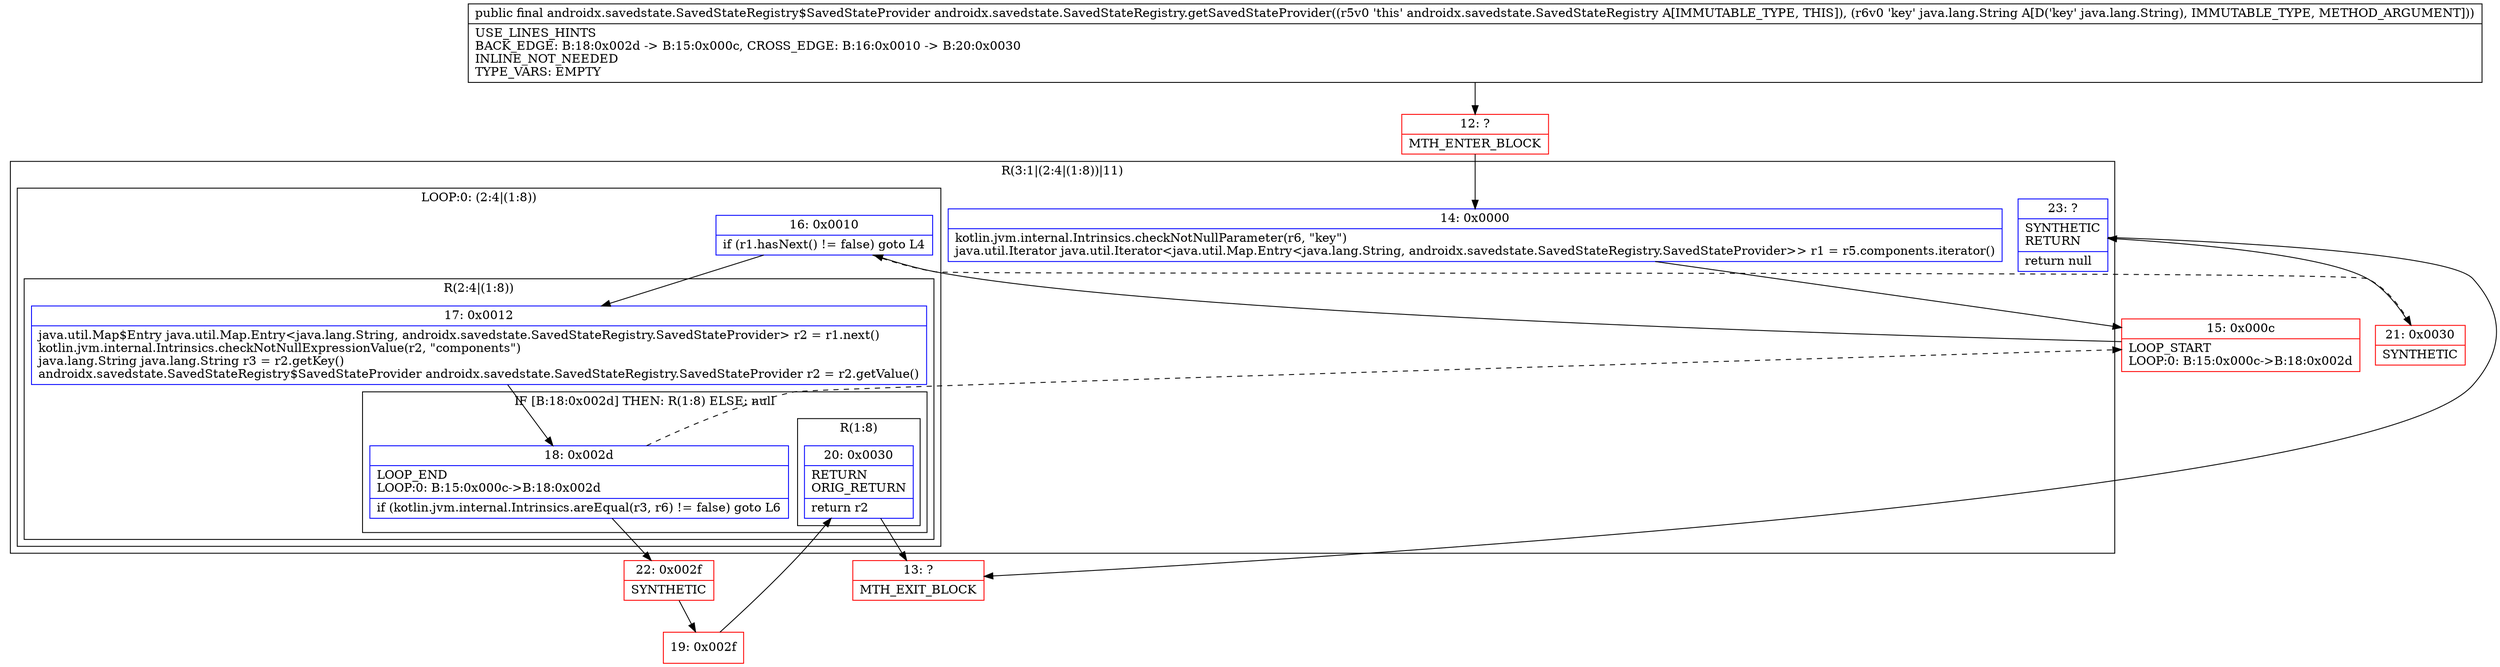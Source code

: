 digraph "CFG forandroidx.savedstate.SavedStateRegistry.getSavedStateProvider(Ljava\/lang\/String;)Landroidx\/savedstate\/SavedStateRegistry$SavedStateProvider;" {
subgraph cluster_Region_1520883344 {
label = "R(3:1|(2:4|(1:8))|11)";
node [shape=record,color=blue];
Node_14 [shape=record,label="{14\:\ 0x0000|kotlin.jvm.internal.Intrinsics.checkNotNullParameter(r6, \"key\")\ljava.util.Iterator java.util.Iterator\<java.util.Map.Entry\<java.lang.String, androidx.savedstate.SavedStateRegistry.SavedStateProvider\>\> r1 = r5.components.iterator()\l}"];
subgraph cluster_LoopRegion_370050689 {
label = "LOOP:0: (2:4|(1:8))";
node [shape=record,color=blue];
Node_16 [shape=record,label="{16\:\ 0x0010|if (r1.hasNext() != false) goto L4\l}"];
subgraph cluster_Region_1048084383 {
label = "R(2:4|(1:8))";
node [shape=record,color=blue];
Node_17 [shape=record,label="{17\:\ 0x0012|java.util.Map$Entry java.util.Map.Entry\<java.lang.String, androidx.savedstate.SavedStateRegistry.SavedStateProvider\> r2 = r1.next()\lkotlin.jvm.internal.Intrinsics.checkNotNullExpressionValue(r2, \"components\")\ljava.lang.String java.lang.String r3 = r2.getKey()\landroidx.savedstate.SavedStateRegistry$SavedStateProvider androidx.savedstate.SavedStateRegistry.SavedStateProvider r2 = r2.getValue()\l}"];
subgraph cluster_IfRegion_242739036 {
label = "IF [B:18:0x002d] THEN: R(1:8) ELSE: null";
node [shape=record,color=blue];
Node_18 [shape=record,label="{18\:\ 0x002d|LOOP_END\lLOOP:0: B:15:0x000c\-\>B:18:0x002d\l|if (kotlin.jvm.internal.Intrinsics.areEqual(r3, r6) != false) goto L6\l}"];
subgraph cluster_Region_1653191252 {
label = "R(1:8)";
node [shape=record,color=blue];
Node_20 [shape=record,label="{20\:\ 0x0030|RETURN\lORIG_RETURN\l|return r2\l}"];
}
}
}
}
Node_23 [shape=record,label="{23\:\ ?|SYNTHETIC\lRETURN\l|return null\l}"];
}
Node_12 [shape=record,color=red,label="{12\:\ ?|MTH_ENTER_BLOCK\l}"];
Node_15 [shape=record,color=red,label="{15\:\ 0x000c|LOOP_START\lLOOP:0: B:15:0x000c\-\>B:18:0x002d\l}"];
Node_22 [shape=record,color=red,label="{22\:\ 0x002f|SYNTHETIC\l}"];
Node_19 [shape=record,color=red,label="{19\:\ 0x002f}"];
Node_13 [shape=record,color=red,label="{13\:\ ?|MTH_EXIT_BLOCK\l}"];
Node_21 [shape=record,color=red,label="{21\:\ 0x0030|SYNTHETIC\l}"];
MethodNode[shape=record,label="{public final androidx.savedstate.SavedStateRegistry$SavedStateProvider androidx.savedstate.SavedStateRegistry.getSavedStateProvider((r5v0 'this' androidx.savedstate.SavedStateRegistry A[IMMUTABLE_TYPE, THIS]), (r6v0 'key' java.lang.String A[D('key' java.lang.String), IMMUTABLE_TYPE, METHOD_ARGUMENT]))  | USE_LINES_HINTS\lBACK_EDGE: B:18:0x002d \-\> B:15:0x000c, CROSS_EDGE: B:16:0x0010 \-\> B:20:0x0030\lINLINE_NOT_NEEDED\lTYPE_VARS: EMPTY\l}"];
MethodNode -> Node_12;Node_14 -> Node_15;
Node_16 -> Node_17;
Node_16 -> Node_21[style=dashed];
Node_17 -> Node_18;
Node_18 -> Node_15[style=dashed];
Node_18 -> Node_22;
Node_20 -> Node_13;
Node_23 -> Node_13;
Node_12 -> Node_14;
Node_15 -> Node_16;
Node_22 -> Node_19;
Node_19 -> Node_20;
Node_21 -> Node_23;
}

